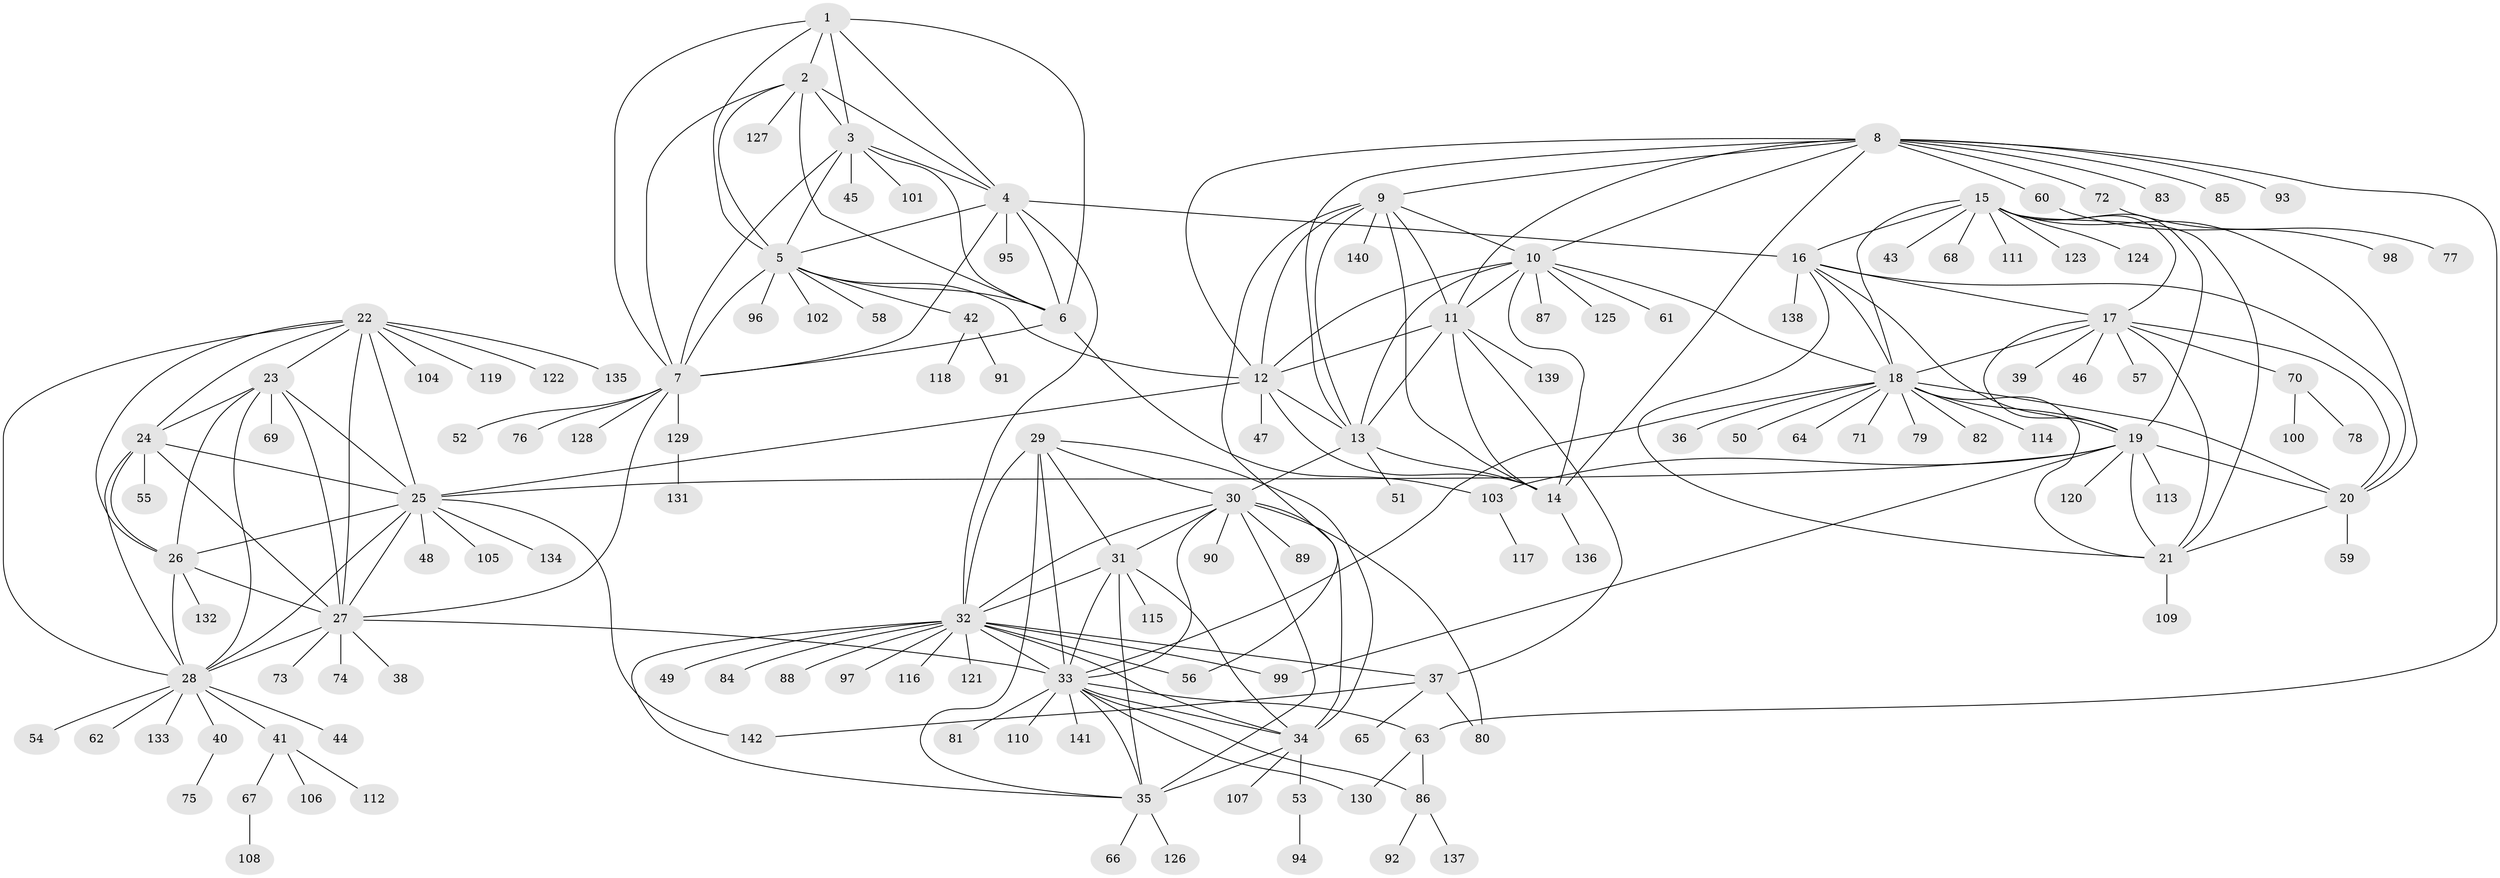 // coarse degree distribution, {5: 0.04225352112676056, 7: 0.028169014084507043, 8: 0.04225352112676056, 9: 0.04225352112676056, 4: 0.056338028169014086, 14: 0.014084507042253521, 3: 0.014084507042253521, 13: 0.014084507042253521, 19: 0.014084507042253521, 1: 0.6619718309859155, 2: 0.07042253521126761}
// Generated by graph-tools (version 1.1) at 2025/19/03/04/25 18:19:56]
// undirected, 142 vertices, 231 edges
graph export_dot {
graph [start="1"]
  node [color=gray90,style=filled];
  1;
  2;
  3;
  4;
  5;
  6;
  7;
  8;
  9;
  10;
  11;
  12;
  13;
  14;
  15;
  16;
  17;
  18;
  19;
  20;
  21;
  22;
  23;
  24;
  25;
  26;
  27;
  28;
  29;
  30;
  31;
  32;
  33;
  34;
  35;
  36;
  37;
  38;
  39;
  40;
  41;
  42;
  43;
  44;
  45;
  46;
  47;
  48;
  49;
  50;
  51;
  52;
  53;
  54;
  55;
  56;
  57;
  58;
  59;
  60;
  61;
  62;
  63;
  64;
  65;
  66;
  67;
  68;
  69;
  70;
  71;
  72;
  73;
  74;
  75;
  76;
  77;
  78;
  79;
  80;
  81;
  82;
  83;
  84;
  85;
  86;
  87;
  88;
  89;
  90;
  91;
  92;
  93;
  94;
  95;
  96;
  97;
  98;
  99;
  100;
  101;
  102;
  103;
  104;
  105;
  106;
  107;
  108;
  109;
  110;
  111;
  112;
  113;
  114;
  115;
  116;
  117;
  118;
  119;
  120;
  121;
  122;
  123;
  124;
  125;
  126;
  127;
  128;
  129;
  130;
  131;
  132;
  133;
  134;
  135;
  136;
  137;
  138;
  139;
  140;
  141;
  142;
  1 -- 2;
  1 -- 3;
  1 -- 4;
  1 -- 5;
  1 -- 6;
  1 -- 7;
  2 -- 3;
  2 -- 4;
  2 -- 5;
  2 -- 6;
  2 -- 7;
  2 -- 127;
  3 -- 4;
  3 -- 5;
  3 -- 6;
  3 -- 7;
  3 -- 45;
  3 -- 101;
  4 -- 5;
  4 -- 6;
  4 -- 7;
  4 -- 16;
  4 -- 32;
  4 -- 95;
  5 -- 6;
  5 -- 7;
  5 -- 12;
  5 -- 42;
  5 -- 58;
  5 -- 96;
  5 -- 102;
  6 -- 7;
  6 -- 103;
  7 -- 27;
  7 -- 52;
  7 -- 76;
  7 -- 128;
  7 -- 129;
  8 -- 9;
  8 -- 10;
  8 -- 11;
  8 -- 12;
  8 -- 13;
  8 -- 14;
  8 -- 60;
  8 -- 63;
  8 -- 72;
  8 -- 83;
  8 -- 85;
  8 -- 93;
  9 -- 10;
  9 -- 11;
  9 -- 12;
  9 -- 13;
  9 -- 14;
  9 -- 56;
  9 -- 140;
  10 -- 11;
  10 -- 12;
  10 -- 13;
  10 -- 14;
  10 -- 18;
  10 -- 61;
  10 -- 87;
  10 -- 125;
  11 -- 12;
  11 -- 13;
  11 -- 14;
  11 -- 37;
  11 -- 139;
  12 -- 13;
  12 -- 14;
  12 -- 25;
  12 -- 47;
  13 -- 14;
  13 -- 30;
  13 -- 51;
  14 -- 136;
  15 -- 16;
  15 -- 17;
  15 -- 18;
  15 -- 19;
  15 -- 20;
  15 -- 21;
  15 -- 43;
  15 -- 68;
  15 -- 111;
  15 -- 123;
  15 -- 124;
  16 -- 17;
  16 -- 18;
  16 -- 19;
  16 -- 20;
  16 -- 21;
  16 -- 138;
  17 -- 18;
  17 -- 19;
  17 -- 20;
  17 -- 21;
  17 -- 39;
  17 -- 46;
  17 -- 57;
  17 -- 70;
  18 -- 19;
  18 -- 20;
  18 -- 21;
  18 -- 33;
  18 -- 36;
  18 -- 50;
  18 -- 64;
  18 -- 71;
  18 -- 79;
  18 -- 82;
  18 -- 114;
  19 -- 20;
  19 -- 21;
  19 -- 25;
  19 -- 99;
  19 -- 103;
  19 -- 113;
  19 -- 120;
  20 -- 21;
  20 -- 59;
  21 -- 109;
  22 -- 23;
  22 -- 24;
  22 -- 25;
  22 -- 26;
  22 -- 27;
  22 -- 28;
  22 -- 104;
  22 -- 119;
  22 -- 122;
  22 -- 135;
  23 -- 24;
  23 -- 25;
  23 -- 26;
  23 -- 27;
  23 -- 28;
  23 -- 69;
  24 -- 25;
  24 -- 26;
  24 -- 27;
  24 -- 28;
  24 -- 55;
  25 -- 26;
  25 -- 27;
  25 -- 28;
  25 -- 48;
  25 -- 105;
  25 -- 134;
  25 -- 142;
  26 -- 27;
  26 -- 28;
  26 -- 132;
  27 -- 28;
  27 -- 33;
  27 -- 38;
  27 -- 73;
  27 -- 74;
  28 -- 40;
  28 -- 41;
  28 -- 44;
  28 -- 54;
  28 -- 62;
  28 -- 133;
  29 -- 30;
  29 -- 31;
  29 -- 32;
  29 -- 33;
  29 -- 34;
  29 -- 35;
  30 -- 31;
  30 -- 32;
  30 -- 33;
  30 -- 34;
  30 -- 35;
  30 -- 80;
  30 -- 89;
  30 -- 90;
  31 -- 32;
  31 -- 33;
  31 -- 34;
  31 -- 35;
  31 -- 115;
  32 -- 33;
  32 -- 34;
  32 -- 35;
  32 -- 37;
  32 -- 49;
  32 -- 56;
  32 -- 84;
  32 -- 88;
  32 -- 97;
  32 -- 99;
  32 -- 116;
  32 -- 121;
  33 -- 34;
  33 -- 35;
  33 -- 63;
  33 -- 81;
  33 -- 86;
  33 -- 110;
  33 -- 130;
  33 -- 141;
  34 -- 35;
  34 -- 53;
  34 -- 107;
  35 -- 66;
  35 -- 126;
  37 -- 65;
  37 -- 80;
  37 -- 142;
  40 -- 75;
  41 -- 67;
  41 -- 106;
  41 -- 112;
  42 -- 91;
  42 -- 118;
  53 -- 94;
  60 -- 98;
  63 -- 86;
  63 -- 130;
  67 -- 108;
  70 -- 78;
  70 -- 100;
  72 -- 77;
  86 -- 92;
  86 -- 137;
  103 -- 117;
  129 -- 131;
}

